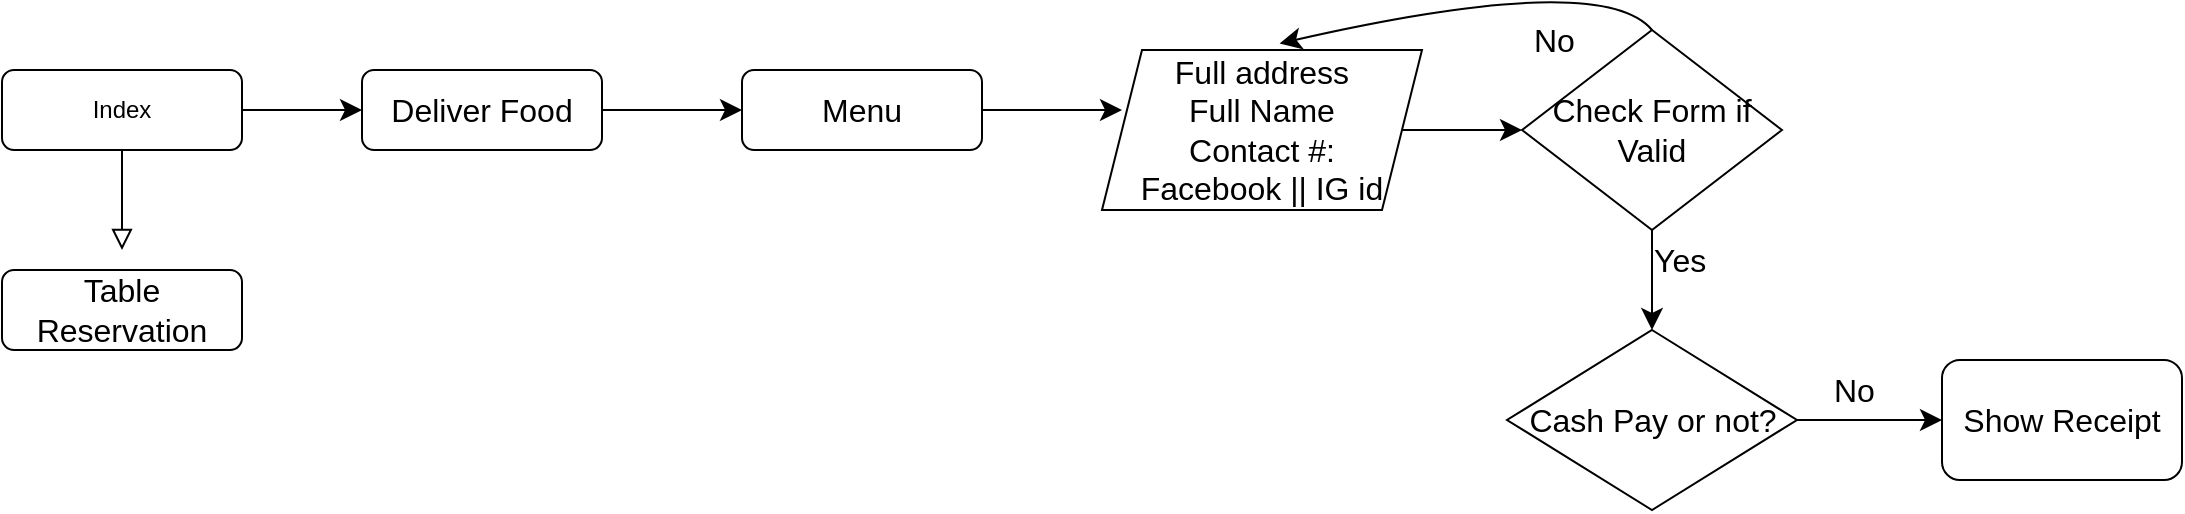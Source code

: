 <mxfile version="21.3.6" type="device">
  <diagram id="C5RBs43oDa-KdzZeNtuy" name="Page-1">
    <mxGraphModel dx="1664" dy="740" grid="1" gridSize="10" guides="1" tooltips="1" connect="1" arrows="1" fold="1" page="1" pageScale="1" pageWidth="827" pageHeight="1169" math="0" shadow="0">
      <root>
        <mxCell id="WIyWlLk6GJQsqaUBKTNV-0" />
        <mxCell id="WIyWlLk6GJQsqaUBKTNV-1" parent="WIyWlLk6GJQsqaUBKTNV-0" />
        <mxCell id="WIyWlLk6GJQsqaUBKTNV-2" value="" style="rounded=0;html=1;jettySize=auto;orthogonalLoop=1;fontSize=11;endArrow=block;endFill=0;endSize=8;strokeWidth=1;shadow=0;labelBackgroundColor=none;edgeStyle=orthogonalEdgeStyle;" parent="WIyWlLk6GJQsqaUBKTNV-1" source="WIyWlLk6GJQsqaUBKTNV-3" edge="1">
          <mxGeometry relative="1" as="geometry">
            <mxPoint x="70" y="130" as="targetPoint" />
          </mxGeometry>
        </mxCell>
        <mxCell id="NS0BrYvVv7NRkify4R61-4" style="edgeStyle=none;curved=1;rounded=0;orthogonalLoop=1;jettySize=auto;html=1;entryX=0;entryY=0.5;entryDx=0;entryDy=0;fontSize=12;startSize=8;endSize=8;" edge="1" parent="WIyWlLk6GJQsqaUBKTNV-1" source="WIyWlLk6GJQsqaUBKTNV-3" target="NS0BrYvVv7NRkify4R61-3">
          <mxGeometry relative="1" as="geometry" />
        </mxCell>
        <mxCell id="WIyWlLk6GJQsqaUBKTNV-3" value="Index" style="rounded=1;whiteSpace=wrap;html=1;fontSize=12;glass=0;strokeWidth=1;shadow=0;" parent="WIyWlLk6GJQsqaUBKTNV-1" vertex="1">
          <mxGeometry x="10" y="40" width="120" height="40" as="geometry" />
        </mxCell>
        <mxCell id="NS0BrYvVv7NRkify4R61-2" value="Table Reservation" style="rounded=1;whiteSpace=wrap;html=1;fontSize=16;" vertex="1" parent="WIyWlLk6GJQsqaUBKTNV-1">
          <mxGeometry x="10" y="140" width="120" height="40" as="geometry" />
        </mxCell>
        <mxCell id="NS0BrYvVv7NRkify4R61-5" style="edgeStyle=none;curved=1;rounded=0;orthogonalLoop=1;jettySize=auto;html=1;fontSize=12;startSize=8;endSize=8;" edge="1" parent="WIyWlLk6GJQsqaUBKTNV-1" source="NS0BrYvVv7NRkify4R61-3">
          <mxGeometry relative="1" as="geometry">
            <mxPoint x="380" y="60" as="targetPoint" />
          </mxGeometry>
        </mxCell>
        <mxCell id="NS0BrYvVv7NRkify4R61-3" value="Deliver Food" style="rounded=1;whiteSpace=wrap;html=1;fontSize=16;" vertex="1" parent="WIyWlLk6GJQsqaUBKTNV-1">
          <mxGeometry x="190" y="40" width="120" height="40" as="geometry" />
        </mxCell>
        <mxCell id="NS0BrYvVv7NRkify4R61-12" style="edgeStyle=none;curved=1;rounded=0;orthogonalLoop=1;jettySize=auto;html=1;entryX=0;entryY=0.5;entryDx=0;entryDy=0;fontSize=12;startSize=8;endSize=8;" edge="1" parent="WIyWlLk6GJQsqaUBKTNV-1" source="NS0BrYvVv7NRkify4R61-6" target="NS0BrYvVv7NRkify4R61-8">
          <mxGeometry relative="1" as="geometry" />
        </mxCell>
        <mxCell id="NS0BrYvVv7NRkify4R61-6" value="Full address&lt;br&gt;Full Name&lt;br&gt;Contact #:&lt;br&gt;Facebook || IG id" style="shape=parallelogram;perimeter=parallelogramPerimeter;whiteSpace=wrap;html=1;fixedSize=1;fontSize=16;" vertex="1" parent="WIyWlLk6GJQsqaUBKTNV-1">
          <mxGeometry x="560" y="30" width="160" height="80" as="geometry" />
        </mxCell>
        <mxCell id="NS0BrYvVv7NRkify4R61-18" style="edgeStyle=none;curved=1;rounded=0;orthogonalLoop=1;jettySize=auto;html=1;fontSize=12;startSize=8;endSize=8;" edge="1" parent="WIyWlLk6GJQsqaUBKTNV-1" source="NS0BrYvVv7NRkify4R61-8">
          <mxGeometry relative="1" as="geometry">
            <mxPoint x="835" y="170" as="targetPoint" />
          </mxGeometry>
        </mxCell>
        <mxCell id="NS0BrYvVv7NRkify4R61-8" value="Check Form if Valid" style="rhombus;whiteSpace=wrap;html=1;fontSize=16;" vertex="1" parent="WIyWlLk6GJQsqaUBKTNV-1">
          <mxGeometry x="770" y="20" width="130" height="100" as="geometry" />
        </mxCell>
        <mxCell id="NS0BrYvVv7NRkify4R61-19" value="Yes" style="text;strokeColor=none;fillColor=none;align=left;verticalAlign=middle;spacingLeft=4;spacingRight=4;overflow=hidden;points=[[0,0.5],[1,0.5]];portConstraint=eastwest;rotatable=0;whiteSpace=wrap;html=1;fontSize=16;" vertex="1" parent="WIyWlLk6GJQsqaUBKTNV-1">
          <mxGeometry x="830" y="120" width="40" height="30" as="geometry" />
        </mxCell>
        <mxCell id="NS0BrYvVv7NRkify4R61-21" style="edgeStyle=none;curved=1;rounded=0;orthogonalLoop=1;jettySize=auto;html=1;entryX=0.555;entryY=-0.041;entryDx=0;entryDy=0;entryPerimeter=0;fontSize=12;startSize=8;endSize=8;exitX=0.5;exitY=0;exitDx=0;exitDy=0;" edge="1" parent="WIyWlLk6GJQsqaUBKTNV-1" source="NS0BrYvVv7NRkify4R61-8" target="NS0BrYvVv7NRkify4R61-6">
          <mxGeometry relative="1" as="geometry">
            <Array as="points">
              <mxPoint x="810" y="-10" />
            </Array>
          </mxGeometry>
        </mxCell>
        <mxCell id="NS0BrYvVv7NRkify4R61-20" value="No" style="text;strokeColor=none;fillColor=none;align=left;verticalAlign=middle;spacingLeft=4;spacingRight=4;overflow=hidden;points=[[0,0.5],[1,0.5]];portConstraint=eastwest;rotatable=0;whiteSpace=wrap;html=1;fontSize=16;" vertex="1" parent="WIyWlLk6GJQsqaUBKTNV-1">
          <mxGeometry x="770" y="10" width="40" height="30" as="geometry" />
        </mxCell>
        <mxCell id="NS0BrYvVv7NRkify4R61-24" style="edgeStyle=none;curved=1;rounded=0;orthogonalLoop=1;jettySize=auto;html=1;fontSize=12;startSize=8;endSize=8;" edge="1" parent="WIyWlLk6GJQsqaUBKTNV-1" source="NS0BrYvVv7NRkify4R61-23">
          <mxGeometry relative="1" as="geometry">
            <mxPoint x="570" y="60" as="targetPoint" />
          </mxGeometry>
        </mxCell>
        <mxCell id="NS0BrYvVv7NRkify4R61-23" value="Menu" style="rounded=1;whiteSpace=wrap;html=1;fontSize=16;" vertex="1" parent="WIyWlLk6GJQsqaUBKTNV-1">
          <mxGeometry x="380" y="40" width="120" height="40" as="geometry" />
        </mxCell>
        <mxCell id="NS0BrYvVv7NRkify4R61-29" style="edgeStyle=none;curved=1;rounded=0;orthogonalLoop=1;jettySize=auto;html=1;fontSize=12;startSize=8;endSize=8;" edge="1" parent="WIyWlLk6GJQsqaUBKTNV-1" source="NS0BrYvVv7NRkify4R61-27" target="NS0BrYvVv7NRkify4R61-28">
          <mxGeometry relative="1" as="geometry" />
        </mxCell>
        <mxCell id="NS0BrYvVv7NRkify4R61-27" value="Cash Pay or not?" style="rhombus;whiteSpace=wrap;html=1;fontSize=16;" vertex="1" parent="WIyWlLk6GJQsqaUBKTNV-1">
          <mxGeometry x="762.5" y="170" width="145" height="90" as="geometry" />
        </mxCell>
        <mxCell id="NS0BrYvVv7NRkify4R61-28" value="Show Receipt" style="rounded=1;whiteSpace=wrap;html=1;fontSize=16;" vertex="1" parent="WIyWlLk6GJQsqaUBKTNV-1">
          <mxGeometry x="980" y="185" width="120" height="60" as="geometry" />
        </mxCell>
        <mxCell id="NS0BrYvVv7NRkify4R61-32" value="No" style="text;strokeColor=none;fillColor=none;align=left;verticalAlign=middle;spacingLeft=4;spacingRight=4;overflow=hidden;points=[[0,0.5],[1,0.5]];portConstraint=eastwest;rotatable=0;whiteSpace=wrap;html=1;fontSize=16;" vertex="1" parent="WIyWlLk6GJQsqaUBKTNV-1">
          <mxGeometry x="920" y="185" width="40" height="30" as="geometry" />
        </mxCell>
      </root>
    </mxGraphModel>
  </diagram>
</mxfile>
